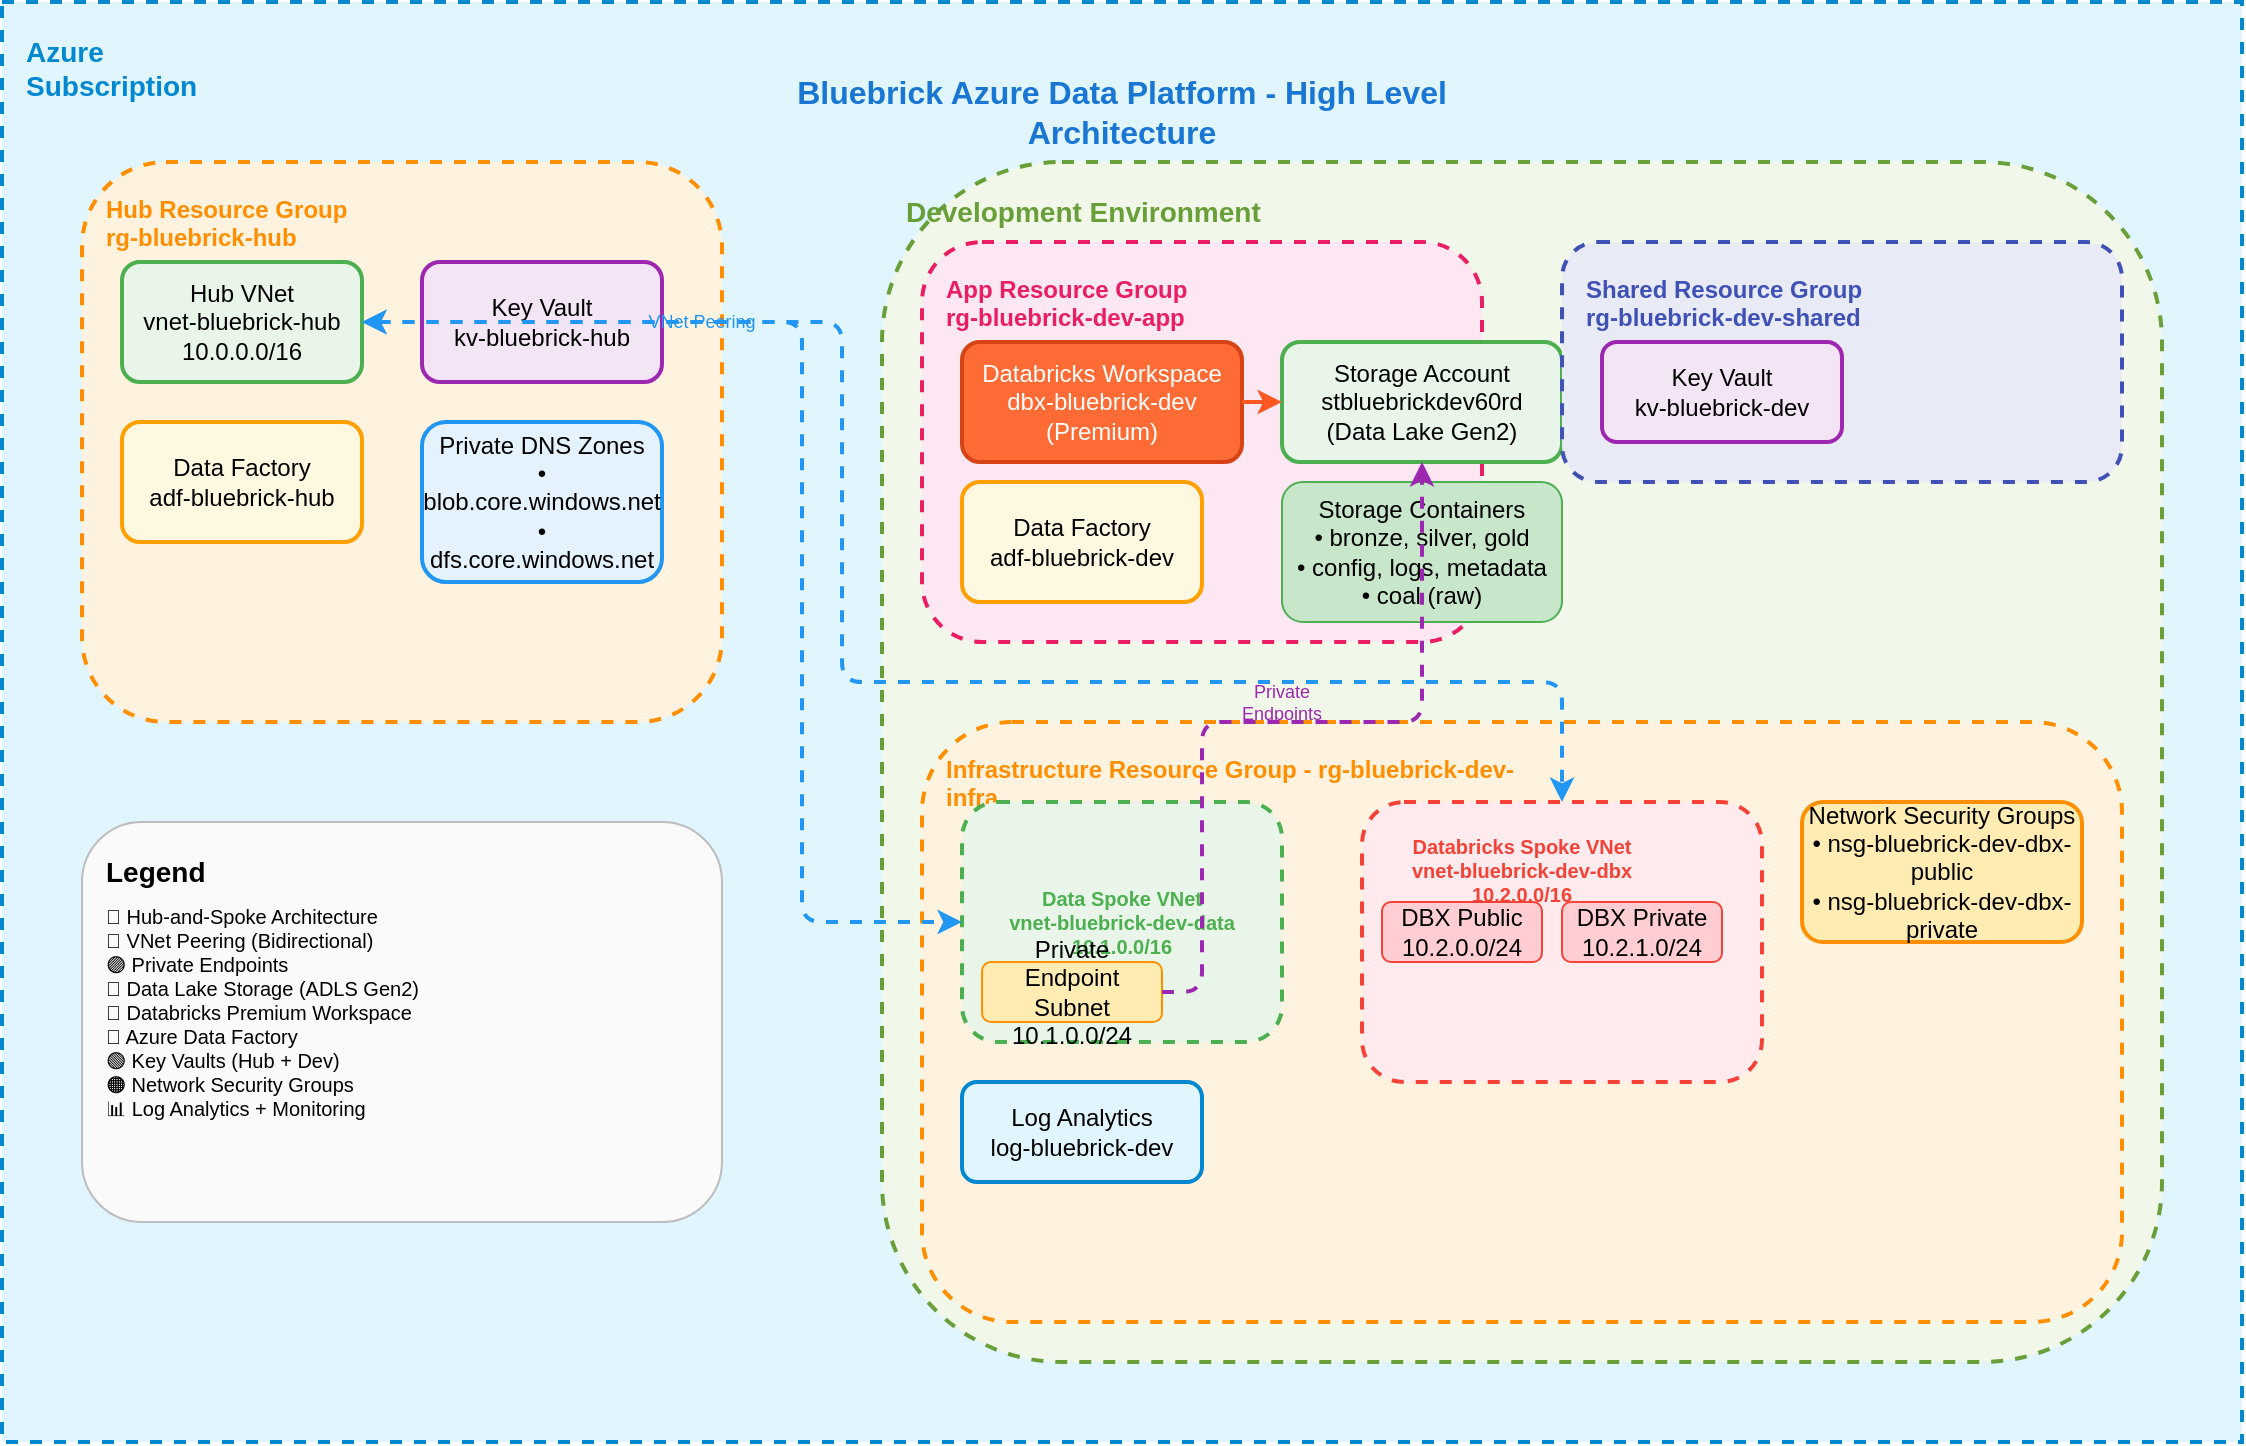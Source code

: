 <mxfile version="28.2.0">
  <diagram id="EsaaQ3VmLVuPnzCaOx-a" name="High Level Diagram">
    <mxGraphModel dx="1410" dy="820" grid="1" gridSize="10" guides="1" tooltips="1" connect="1" arrows="1" fold="1" page="1" pageScale="1" pageWidth="850" pageHeight="1100" math="0" shadow="0">
      <root>
        <mxCell id="0" />
        <mxCell id="1" parent="0" />
        <mxCell id="U-Kj8mkNVa3aP176_mlK-1" value="" style="rounded=0;whiteSpace=wrap;html=1;fillColor=#E1F5FE;strokeColor=#0288D1;strokeWidth=2;dashed=1;" vertex="1" parent="1">
          <mxGeometry x="430" y="540" width="1120" height="720" as="geometry" />
        </mxCell>
        <mxCell id="U-Kj8mkNVa3aP176_mlK-2" value="Azure Subscription" style="text;html=1;strokeColor=none;fillColor=none;align=left;verticalAlign=top;whiteSpace=wrap;rounded=0;fontSize=14;fontStyle=1;fontColor=#0288D1;" vertex="1" parent="1">
          <mxGeometry x="440" y="550" width="120" height="20" as="geometry" />
        </mxCell>
        <mxCell id="U-Kj8mkNVa3aP176_mlK-3" value="" style="rounded=1;whiteSpace=wrap;html=1;fillColor=#FFF3E0;strokeColor=#FF8F00;strokeWidth=2;dashed=1;" vertex="1" parent="1">
          <mxGeometry x="470" y="620" width="320" height="280" as="geometry" />
        </mxCell>
        <mxCell id="U-Kj8mkNVa3aP176_mlK-4" value="Hub Resource Group&#xa;rg-bluebrick-hub" style="text;html=1;strokeColor=none;fillColor=none;align=left;verticalAlign=top;whiteSpace=wrap;rounded=0;fontSize=12;fontStyle=1;fontColor=#FF8F00;" vertex="1" parent="1">
          <mxGeometry x="480" y="630" width="160" height="30" as="geometry" />
        </mxCell>
        <mxCell id="U-Kj8mkNVa3aP176_mlK-5" value="Hub VNet&#xa;vnet-bluebrick-hub&#xa;10.0.0.0/16" style="rounded=1;whiteSpace=wrap;html=1;fillColor=#E8F5E8;strokeColor=#4CAF50;strokeWidth=2;" vertex="1" parent="1">
          <mxGeometry x="490" y="670" width="120" height="60" as="geometry" />
        </mxCell>
        <mxCell id="U-Kj8mkNVa3aP176_mlK-6" value="Key Vault&#xa;kv-bluebrick-hub" style="rounded=1;whiteSpace=wrap;html=1;fillColor=#F3E5F5;strokeColor=#9C27B0;strokeWidth=2;" vertex="1" parent="1">
          <mxGeometry x="640" y="670" width="120" height="60" as="geometry" />
        </mxCell>
        <mxCell id="U-Kj8mkNVa3aP176_mlK-7" value="Data Factory&#xa;adf-bluebrick-hub" style="rounded=1;whiteSpace=wrap;html=1;fillColor=#FFF8E1;strokeColor=#FFA000;strokeWidth=2;" vertex="1" parent="1">
          <mxGeometry x="490" y="750" width="120" height="60" as="geometry" />
        </mxCell>
        <mxCell id="U-Kj8mkNVa3aP176_mlK-8" value="Private DNS Zones&#xa;• blob.core.windows.net&#xa;• dfs.core.windows.net" style="rounded=1;whiteSpace=wrap;html=1;fillColor=#E3F2FD;strokeColor=#2196F3;strokeWidth=2;" vertex="1" parent="1">
          <mxGeometry x="640" y="750" width="120" height="80" as="geometry" />
        </mxCell>
        <mxCell id="U-Kj8mkNVa3aP176_mlK-9" value="" style="rounded=1;whiteSpace=wrap;html=1;fillColor=#F1F8E9;strokeColor=#689F38;strokeWidth=2;dashed=1;" vertex="1" parent="1">
          <mxGeometry x="870" y="620" width="640" height="600" as="geometry" />
        </mxCell>
        <mxCell id="U-Kj8mkNVa3aP176_mlK-10" value="Development Environment" style="text;html=1;strokeColor=none;fillColor=none;align=left;verticalAlign=top;whiteSpace=wrap;rounded=0;fontSize=14;fontStyle=1;fontColor=#689F38;" vertex="1" parent="1">
          <mxGeometry x="880" y="630" width="200" height="20" as="geometry" />
        </mxCell>
        <mxCell id="U-Kj8mkNVa3aP176_mlK-11" value="" style="rounded=1;whiteSpace=wrap;html=1;fillColor=#FDE7F3;strokeColor=#E91E63;strokeWidth=2;dashed=1;" vertex="1" parent="1">
          <mxGeometry x="890" y="660" width="280" height="200" as="geometry" />
        </mxCell>
        <mxCell id="U-Kj8mkNVa3aP176_mlK-12" value="App Resource Group&#xa;rg-bluebrick-dev-app" style="text;html=1;strokeColor=none;fillColor=none;align=left;verticalAlign=top;whiteSpace=wrap;rounded=0;fontSize=12;fontStyle=1;fontColor=#E91E63;" vertex="1" parent="1">
          <mxGeometry x="900" y="670" width="160" height="30" as="geometry" />
        </mxCell>
        <mxCell id="U-Kj8mkNVa3aP176_mlK-13" value="Databricks Workspace&#xa;dbx-bluebrick-dev&#xa;(Premium)" style="rounded=1;whiteSpace=wrap;html=1;fillColor=#FF6B35;strokeColor=#D84315;strokeWidth=2;fontColor=white;" vertex="1" parent="1">
          <mxGeometry x="910" y="710" width="140" height="60" as="geometry" />
        </mxCell>
        <mxCell id="U-Kj8mkNVa3aP176_mlK-14" value="Data Factory&#xa;adf-bluebrick-dev" style="rounded=1;whiteSpace=wrap;html=1;fillColor=#FFF8E1;strokeColor=#FFA000;strokeWidth=2;" vertex="1" parent="1">
          <mxGeometry x="910" y="780" width="120" height="60" as="geometry" />
        </mxCell>
        <mxCell id="U-Kj8mkNVa3aP176_mlK-15" value="Storage Account&#xa;stbluebrickdev60rd&#xa;(Data Lake Gen2)" style="rounded=1;whiteSpace=wrap;html=1;fillColor=#E8F5E8;strokeColor=#4CAF50;strokeWidth=2;" vertex="1" parent="1">
          <mxGeometry x="1070" y="710" width="140" height="60" as="geometry" />
        </mxCell>
        <mxCell id="U-Kj8mkNVa3aP176_mlK-16" value="" style="rounded=1;whiteSpace=wrap;html=1;fillColor=#E8EAF6;strokeColor=#3F51B5;strokeWidth=2;dashed=1;" vertex="1" parent="1">
          <mxGeometry x="1210" y="660" width="280" height="120" as="geometry" />
        </mxCell>
        <mxCell id="U-Kj8mkNVa3aP176_mlK-17" value="Shared Resource Group&#xa;rg-bluebrick-dev-shared" style="text;html=1;strokeColor=none;fillColor=none;align=left;verticalAlign=top;whiteSpace=wrap;rounded=0;fontSize=12;fontStyle=1;fontColor=#3F51B5;" vertex="1" parent="1">
          <mxGeometry x="1220" y="670" width="180" height="30" as="geometry" />
        </mxCell>
        <mxCell id="U-Kj8mkNVa3aP176_mlK-18" value="Key Vault&#xa;kv-bluebrick-dev" style="rounded=1;whiteSpace=wrap;html=1;fillColor=#F3E5F5;strokeColor=#9C27B0;strokeWidth=2;" vertex="1" parent="1">
          <mxGeometry x="1230" y="710" width="120" height="50" as="geometry" />
        </mxCell>
        <mxCell id="U-Kj8mkNVa3aP176_mlK-19" value="" style="rounded=1;whiteSpace=wrap;html=1;fillColor=#FFF3E0;strokeColor=#FF8F00;strokeWidth=2;dashed=1;" vertex="1" parent="1">
          <mxGeometry x="890" y="900" width="600" height="300" as="geometry" />
        </mxCell>
        <mxCell id="U-Kj8mkNVa3aP176_mlK-20" value="Infrastructure Resource Group - rg-bluebrick-dev-infra" style="text;html=1;strokeColor=none;fillColor=none;align=left;verticalAlign=top;whiteSpace=wrap;rounded=0;fontSize=12;fontStyle=1;fontColor=#FF8F00;" vertex="1" parent="1">
          <mxGeometry x="900" y="910" width="300" height="20" as="geometry" />
        </mxCell>
        <mxCell id="U-Kj8mkNVa3aP176_mlK-21" value="" style="rounded=1;whiteSpace=wrap;html=1;fillColor=#E8F5E8;strokeColor=#4CAF50;strokeWidth=2;dashed=1;" vertex="1" parent="1">
          <mxGeometry x="910" y="940" width="160" height="120" as="geometry" />
        </mxCell>
        <mxCell id="U-Kj8mkNVa3aP176_mlK-22" value="Data Spoke VNet&#xa;vnet-bluebrick-dev-data&#xa;10.1.0.0/16" style="text;html=1;strokeColor=none;fillColor=none;align=center;verticalAlign=middle;whiteSpace=wrap;rounded=0;fontSize=10;fontStyle=1;fontColor=#4CAF50;" vertex="1" parent="1">
          <mxGeometry x="930" y="980" width="120" height="40" as="geometry" />
        </mxCell>
        <mxCell id="U-Kj8mkNVa3aP176_mlK-23" value="Private Endpoint&#xa;Subnet&#xa;10.1.0.0/24" style="rounded=1;whiteSpace=wrap;html=1;fillColor=#FFECB3;strokeColor=#FF8F00;strokeWidth=1;" vertex="1" parent="1">
          <mxGeometry x="920" y="1020" width="90" height="30" as="geometry" />
        </mxCell>
        <mxCell id="U-Kj8mkNVa3aP176_mlK-24" value="" style="rounded=1;whiteSpace=wrap;html=1;fillColor=#FFEBEE;strokeColor=#F44336;strokeWidth=2;dashed=1;" vertex="1" parent="1">
          <mxGeometry x="1110" y="940" width="200" height="140" as="geometry" />
        </mxCell>
        <mxCell id="U-Kj8mkNVa3aP176_mlK-25" value="Databricks Spoke VNet&#xa;vnet-bluebrick-dev-dbx&#xa;10.2.0.0/16" style="text;html=1;strokeColor=none;fillColor=none;align=center;verticalAlign=top;whiteSpace=wrap;rounded=0;fontSize=10;fontStyle=1;fontColor=#F44336;" vertex="1" parent="1">
          <mxGeometry x="1120" y="950" width="140" height="30" as="geometry" />
        </mxCell>
        <mxCell id="U-Kj8mkNVa3aP176_mlK-26" value="DBX Public&#xa;10.2.0.0/24" style="rounded=1;whiteSpace=wrap;html=1;fillColor=#FFCDD2;strokeColor=#F44336;strokeWidth=1;" vertex="1" parent="1">
          <mxGeometry x="1120" y="990" width="80" height="30" as="geometry" />
        </mxCell>
        <mxCell id="U-Kj8mkNVa3aP176_mlK-27" value="DBX Private&#xa;10.2.1.0/24" style="rounded=1;whiteSpace=wrap;html=1;fillColor=#FFCDD2;strokeColor=#F44336;strokeWidth=1;" vertex="1" parent="1">
          <mxGeometry x="1210" y="990" width="80" height="30" as="geometry" />
        </mxCell>
        <mxCell id="U-Kj8mkNVa3aP176_mlK-28" value="Log Analytics&#xa;log-bluebrick-dev" style="rounded=1;whiteSpace=wrap;html=1;fillColor=#E1F5FE;strokeColor=#0288D1;strokeWidth=2;" vertex="1" parent="1">
          <mxGeometry x="910" y="1080" width="120" height="50" as="geometry" />
        </mxCell>
        <mxCell id="U-Kj8mkNVa3aP176_mlK-29" value="Network Security Groups&#xa;• nsg-bluebrick-dev-dbx-public&#xa;• nsg-bluebrick-dev-dbx-private" style="rounded=1;whiteSpace=wrap;html=1;fillColor=#FFECB3;strokeColor=#FF8F00;strokeWidth=2;" vertex="1" parent="1">
          <mxGeometry x="1330" y="940" width="140" height="70" as="geometry" />
        </mxCell>
        <mxCell id="U-Kj8mkNVa3aP176_mlK-30" value="Storage Containers&#xa;• bronze, silver, gold&#xa;• config, logs, metadata&#xa;• coal (raw)" style="rounded=1;whiteSpace=wrap;html=1;fillColor=#C8E6C9;strokeColor=#4CAF50;strokeWidth=1;" vertex="1" parent="1">
          <mxGeometry x="1070" y="780" width="140" height="70" as="geometry" />
        </mxCell>
        <mxCell id="U-Kj8mkNVa3aP176_mlK-31" style="endArrow=classic;startArrow=classic;html=1;strokeColor=#2196F3;strokeWidth=2;dashed=1;" edge="1" parent="1" source="U-Kj8mkNVa3aP176_mlK-5" target="U-Kj8mkNVa3aP176_mlK-21">
          <mxGeometry width="50" height="50" relative="1" as="geometry">
            <mxPoint x="790" y="800" as="sourcePoint" />
            <mxPoint x="840" y="750" as="targetPoint" />
            <Array as="points">
              <mxPoint x="690" y="700" />
              <mxPoint x="830" y="700" />
              <mxPoint x="830" y="1000" />
            </Array>
          </mxGeometry>
        </mxCell>
        <mxCell id="U-Kj8mkNVa3aP176_mlK-32" value="VNet Peering" style="text;html=1;strokeColor=none;fillColor=none;align=center;verticalAlign=middle;whiteSpace=wrap;rounded=0;fontSize=9;fontColor=#2196F3;" vertex="1" parent="1">
          <mxGeometry x="750" y="690" width="60" height="20" as="geometry" />
        </mxCell>
        <mxCell id="U-Kj8mkNVa3aP176_mlK-33" style="endArrow=classic;startArrow=classic;html=1;strokeColor=#2196F3;strokeWidth=2;dashed=1;" edge="1" parent="1" source="U-Kj8mkNVa3aP176_mlK-5" target="U-Kj8mkNVa3aP176_mlK-24">
          <mxGeometry width="50" height="50" relative="1" as="geometry">
            <mxPoint x="790" y="850" as="sourcePoint" />
            <mxPoint x="840" y="800" as="targetPoint" />
            <Array as="points">
              <mxPoint x="690" y="700" />
              <mxPoint x="850" y="700" />
              <mxPoint x="850" y="880" />
              <mxPoint x="1210" y="880" />
            </Array>
          </mxGeometry>
        </mxCell>
        <mxCell id="U-Kj8mkNVa3aP176_mlK-34" style="endArrow=classic;html=1;strokeColor=#9C27B0;strokeWidth=2;dashed=1;" edge="1" parent="1" source="U-Kj8mkNVa3aP176_mlK-23" target="U-Kj8mkNVa3aP176_mlK-15">
          <mxGeometry width="50" height="50" relative="1" as="geometry">
            <mxPoint x="1040" y="900" as="sourcePoint" />
            <mxPoint x="1090" y="850" as="targetPoint" />
            <Array as="points">
              <mxPoint x="1030" y="1035" />
              <mxPoint x="1030" y="900" />
              <mxPoint x="1140" y="900" />
              <mxPoint x="1140" y="770" />
            </Array>
          </mxGeometry>
        </mxCell>
        <mxCell id="U-Kj8mkNVa3aP176_mlK-35" value="Private Endpoints" style="text;html=1;strokeColor=none;fillColor=none;align=center;verticalAlign=middle;whiteSpace=wrap;rounded=0;fontSize=9;fontColor=#9C27B0;" vertex="1" parent="1">
          <mxGeometry x="1035" y="880" width="70" height="20" as="geometry" />
        </mxCell>
        <mxCell id="U-Kj8mkNVa3aP176_mlK-36" style="endArrow=classic;html=1;strokeColor=#FF5722;strokeWidth=2;" edge="1" parent="1" source="U-Kj8mkNVa3aP176_mlK-13" target="U-Kj8mkNVa3aP176_mlK-15">
          <mxGeometry width="50" height="50" relative="1" as="geometry">
            <mxPoint x="1040" y="780" as="sourcePoint" />
            <mxPoint x="1090" y="730" as="targetPoint" />
          </mxGeometry>
        </mxCell>
        <mxCell id="U-Kj8mkNVa3aP176_mlK-37" value="" style="rounded=1;whiteSpace=wrap;html=1;fillColor=#FAFAFA;strokeColor=#BDBDBD;strokeWidth=1;" vertex="1" parent="1">
          <mxGeometry x="470" y="950" width="320" height="200" as="geometry" />
        </mxCell>
        <mxCell id="U-Kj8mkNVa3aP176_mlK-38" value="Legend" style="text;html=1;strokeColor=none;fillColor=none;align=left;verticalAlign=top;whiteSpace=wrap;rounded=0;fontSize=14;fontStyle=1;" vertex="1" parent="1">
          <mxGeometry x="480" y="960" width="60" height="20" as="geometry" />
        </mxCell>
        <mxCell id="U-Kj8mkNVa3aP176_mlK-39" value="🔷 Hub-and-Spoke Architecture&#xa;🔹 VNet Peering (Bidirectional)&#xa;🟣 Private Endpoints&#xa;🔶 Data Lake Storage (ADLS Gen2)&#xa;🔺 Databricks Premium Workspace&#xa;🔵 Azure Data Factory&#xa;🟢 Key Vaults (Hub + Dev)&#xa;🟠 Network Security Groups&#xa;📊 Log Analytics + Monitoring" style="text;html=1;strokeColor=none;fillColor=none;align=left;verticalAlign=top;whiteSpace=wrap;rounded=0;fontSize=10;" vertex="1" parent="1">
          <mxGeometry x="480" y="985" width="300" height="150" as="geometry" />
        </mxCell>
        <mxCell id="U-Kj8mkNVa3aP176_mlK-40" value="Bluebrick Azure Data Platform - High Level Architecture" style="text;html=1;strokeColor=none;fillColor=none;align=center;verticalAlign=middle;whiteSpace=wrap;rounded=0;fontSize=16;fontStyle=1;fontColor=#1976D2;" vertex="1" parent="1">
          <mxGeometry x="790" y="580" width="400" height="30" as="geometry" />
        </mxCell>
      </root>
    </mxGraphModel>
  </diagram>
</mxfile>
